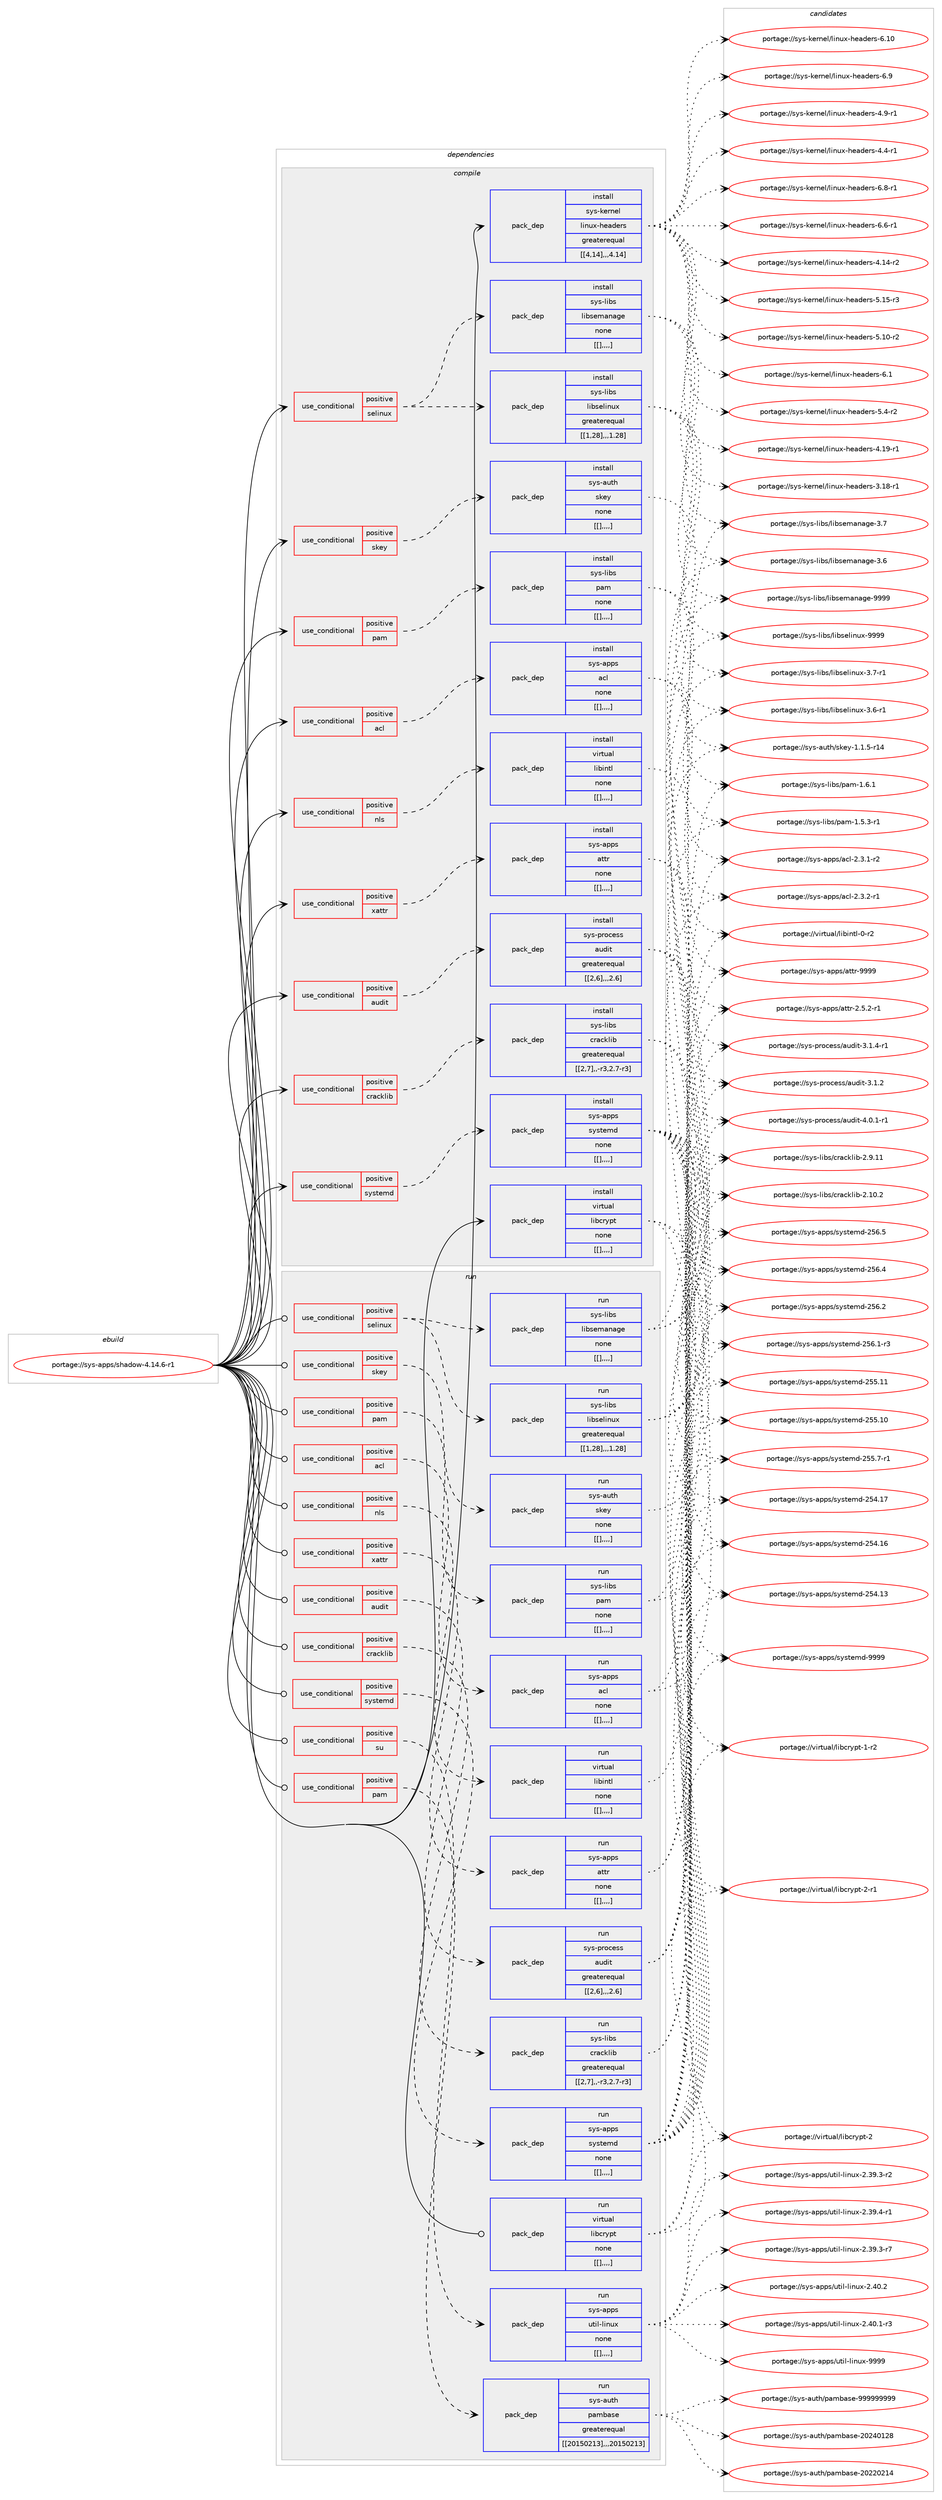digraph prolog {

# *************
# Graph options
# *************

newrank=true;
concentrate=true;
compound=true;
graph [rankdir=LR,fontname=Helvetica,fontsize=10,ranksep=1.5];#, ranksep=2.5, nodesep=0.2];
edge  [arrowhead=vee];
node  [fontname=Helvetica,fontsize=10];

# **********
# The ebuild
# **********

subgraph cluster_leftcol {
color=gray;
label=<<i>ebuild</i>>;
id [label="portage://sys-apps/shadow-4.14.6-r1", color=red, width=4, href="../sys-apps/shadow-4.14.6-r1.svg"];
}

# ****************
# The dependencies
# ****************

subgraph cluster_midcol {
color=gray;
label=<<i>dependencies</i>>;
subgraph cluster_compile {
fillcolor="#eeeeee";
style=filled;
label=<<i>compile</i>>;
subgraph cond115951 {
dependency439392 [label=<<TABLE BORDER="0" CELLBORDER="1" CELLSPACING="0" CELLPADDING="4"><TR><TD ROWSPAN="3" CELLPADDING="10">use_conditional</TD></TR><TR><TD>positive</TD></TR><TR><TD>acl</TD></TR></TABLE>>, shape=none, color=red];
subgraph pack320383 {
dependency439393 [label=<<TABLE BORDER="0" CELLBORDER="1" CELLSPACING="0" CELLPADDING="4" WIDTH="220"><TR><TD ROWSPAN="6" CELLPADDING="30">pack_dep</TD></TR><TR><TD WIDTH="110">install</TD></TR><TR><TD>sys-apps</TD></TR><TR><TD>acl</TD></TR><TR><TD>none</TD></TR><TR><TD>[[],,,,]</TD></TR></TABLE>>, shape=none, color=blue];
}
dependency439392:e -> dependency439393:w [weight=20,style="dashed",arrowhead="vee"];
}
id:e -> dependency439392:w [weight=20,style="solid",arrowhead="vee"];
subgraph cond115952 {
dependency439394 [label=<<TABLE BORDER="0" CELLBORDER="1" CELLSPACING="0" CELLPADDING="4"><TR><TD ROWSPAN="3" CELLPADDING="10">use_conditional</TD></TR><TR><TD>positive</TD></TR><TR><TD>audit</TD></TR></TABLE>>, shape=none, color=red];
subgraph pack320384 {
dependency439395 [label=<<TABLE BORDER="0" CELLBORDER="1" CELLSPACING="0" CELLPADDING="4" WIDTH="220"><TR><TD ROWSPAN="6" CELLPADDING="30">pack_dep</TD></TR><TR><TD WIDTH="110">install</TD></TR><TR><TD>sys-process</TD></TR><TR><TD>audit</TD></TR><TR><TD>greaterequal</TD></TR><TR><TD>[[2,6],,,2.6]</TD></TR></TABLE>>, shape=none, color=blue];
}
dependency439394:e -> dependency439395:w [weight=20,style="dashed",arrowhead="vee"];
}
id:e -> dependency439394:w [weight=20,style="solid",arrowhead="vee"];
subgraph cond115953 {
dependency439396 [label=<<TABLE BORDER="0" CELLBORDER="1" CELLSPACING="0" CELLPADDING="4"><TR><TD ROWSPAN="3" CELLPADDING="10">use_conditional</TD></TR><TR><TD>positive</TD></TR><TR><TD>cracklib</TD></TR></TABLE>>, shape=none, color=red];
subgraph pack320385 {
dependency439397 [label=<<TABLE BORDER="0" CELLBORDER="1" CELLSPACING="0" CELLPADDING="4" WIDTH="220"><TR><TD ROWSPAN="6" CELLPADDING="30">pack_dep</TD></TR><TR><TD WIDTH="110">install</TD></TR><TR><TD>sys-libs</TD></TR><TR><TD>cracklib</TD></TR><TR><TD>greaterequal</TD></TR><TR><TD>[[2,7],,-r3,2.7-r3]</TD></TR></TABLE>>, shape=none, color=blue];
}
dependency439396:e -> dependency439397:w [weight=20,style="dashed",arrowhead="vee"];
}
id:e -> dependency439396:w [weight=20,style="solid",arrowhead="vee"];
subgraph cond115954 {
dependency439398 [label=<<TABLE BORDER="0" CELLBORDER="1" CELLSPACING="0" CELLPADDING="4"><TR><TD ROWSPAN="3" CELLPADDING="10">use_conditional</TD></TR><TR><TD>positive</TD></TR><TR><TD>nls</TD></TR></TABLE>>, shape=none, color=red];
subgraph pack320386 {
dependency439399 [label=<<TABLE BORDER="0" CELLBORDER="1" CELLSPACING="0" CELLPADDING="4" WIDTH="220"><TR><TD ROWSPAN="6" CELLPADDING="30">pack_dep</TD></TR><TR><TD WIDTH="110">install</TD></TR><TR><TD>virtual</TD></TR><TR><TD>libintl</TD></TR><TR><TD>none</TD></TR><TR><TD>[[],,,,]</TD></TR></TABLE>>, shape=none, color=blue];
}
dependency439398:e -> dependency439399:w [weight=20,style="dashed",arrowhead="vee"];
}
id:e -> dependency439398:w [weight=20,style="solid",arrowhead="vee"];
subgraph cond115955 {
dependency439400 [label=<<TABLE BORDER="0" CELLBORDER="1" CELLSPACING="0" CELLPADDING="4"><TR><TD ROWSPAN="3" CELLPADDING="10">use_conditional</TD></TR><TR><TD>positive</TD></TR><TR><TD>pam</TD></TR></TABLE>>, shape=none, color=red];
subgraph pack320387 {
dependency439401 [label=<<TABLE BORDER="0" CELLBORDER="1" CELLSPACING="0" CELLPADDING="4" WIDTH="220"><TR><TD ROWSPAN="6" CELLPADDING="30">pack_dep</TD></TR><TR><TD WIDTH="110">install</TD></TR><TR><TD>sys-libs</TD></TR><TR><TD>pam</TD></TR><TR><TD>none</TD></TR><TR><TD>[[],,,,]</TD></TR></TABLE>>, shape=none, color=blue];
}
dependency439400:e -> dependency439401:w [weight=20,style="dashed",arrowhead="vee"];
}
id:e -> dependency439400:w [weight=20,style="solid",arrowhead="vee"];
subgraph cond115956 {
dependency439402 [label=<<TABLE BORDER="0" CELLBORDER="1" CELLSPACING="0" CELLPADDING="4"><TR><TD ROWSPAN="3" CELLPADDING="10">use_conditional</TD></TR><TR><TD>positive</TD></TR><TR><TD>selinux</TD></TR></TABLE>>, shape=none, color=red];
subgraph pack320388 {
dependency439403 [label=<<TABLE BORDER="0" CELLBORDER="1" CELLSPACING="0" CELLPADDING="4" WIDTH="220"><TR><TD ROWSPAN="6" CELLPADDING="30">pack_dep</TD></TR><TR><TD WIDTH="110">install</TD></TR><TR><TD>sys-libs</TD></TR><TR><TD>libselinux</TD></TR><TR><TD>greaterequal</TD></TR><TR><TD>[[1,28],,,1.28]</TD></TR></TABLE>>, shape=none, color=blue];
}
dependency439402:e -> dependency439403:w [weight=20,style="dashed",arrowhead="vee"];
subgraph pack320389 {
dependency439404 [label=<<TABLE BORDER="0" CELLBORDER="1" CELLSPACING="0" CELLPADDING="4" WIDTH="220"><TR><TD ROWSPAN="6" CELLPADDING="30">pack_dep</TD></TR><TR><TD WIDTH="110">install</TD></TR><TR><TD>sys-libs</TD></TR><TR><TD>libsemanage</TD></TR><TR><TD>none</TD></TR><TR><TD>[[],,,,]</TD></TR></TABLE>>, shape=none, color=blue];
}
dependency439402:e -> dependency439404:w [weight=20,style="dashed",arrowhead="vee"];
}
id:e -> dependency439402:w [weight=20,style="solid",arrowhead="vee"];
subgraph cond115957 {
dependency439405 [label=<<TABLE BORDER="0" CELLBORDER="1" CELLSPACING="0" CELLPADDING="4"><TR><TD ROWSPAN="3" CELLPADDING="10">use_conditional</TD></TR><TR><TD>positive</TD></TR><TR><TD>skey</TD></TR></TABLE>>, shape=none, color=red];
subgraph pack320390 {
dependency439406 [label=<<TABLE BORDER="0" CELLBORDER="1" CELLSPACING="0" CELLPADDING="4" WIDTH="220"><TR><TD ROWSPAN="6" CELLPADDING="30">pack_dep</TD></TR><TR><TD WIDTH="110">install</TD></TR><TR><TD>sys-auth</TD></TR><TR><TD>skey</TD></TR><TR><TD>none</TD></TR><TR><TD>[[],,,,]</TD></TR></TABLE>>, shape=none, color=blue];
}
dependency439405:e -> dependency439406:w [weight=20,style="dashed",arrowhead="vee"];
}
id:e -> dependency439405:w [weight=20,style="solid",arrowhead="vee"];
subgraph cond115958 {
dependency439407 [label=<<TABLE BORDER="0" CELLBORDER="1" CELLSPACING="0" CELLPADDING="4"><TR><TD ROWSPAN="3" CELLPADDING="10">use_conditional</TD></TR><TR><TD>positive</TD></TR><TR><TD>systemd</TD></TR></TABLE>>, shape=none, color=red];
subgraph pack320391 {
dependency439408 [label=<<TABLE BORDER="0" CELLBORDER="1" CELLSPACING="0" CELLPADDING="4" WIDTH="220"><TR><TD ROWSPAN="6" CELLPADDING="30">pack_dep</TD></TR><TR><TD WIDTH="110">install</TD></TR><TR><TD>sys-apps</TD></TR><TR><TD>systemd</TD></TR><TR><TD>none</TD></TR><TR><TD>[[],,,,]</TD></TR></TABLE>>, shape=none, color=blue];
}
dependency439407:e -> dependency439408:w [weight=20,style="dashed",arrowhead="vee"];
}
id:e -> dependency439407:w [weight=20,style="solid",arrowhead="vee"];
subgraph cond115959 {
dependency439409 [label=<<TABLE BORDER="0" CELLBORDER="1" CELLSPACING="0" CELLPADDING="4"><TR><TD ROWSPAN="3" CELLPADDING="10">use_conditional</TD></TR><TR><TD>positive</TD></TR><TR><TD>xattr</TD></TR></TABLE>>, shape=none, color=red];
subgraph pack320392 {
dependency439410 [label=<<TABLE BORDER="0" CELLBORDER="1" CELLSPACING="0" CELLPADDING="4" WIDTH="220"><TR><TD ROWSPAN="6" CELLPADDING="30">pack_dep</TD></TR><TR><TD WIDTH="110">install</TD></TR><TR><TD>sys-apps</TD></TR><TR><TD>attr</TD></TR><TR><TD>none</TD></TR><TR><TD>[[],,,,]</TD></TR></TABLE>>, shape=none, color=blue];
}
dependency439409:e -> dependency439410:w [weight=20,style="dashed",arrowhead="vee"];
}
id:e -> dependency439409:w [weight=20,style="solid",arrowhead="vee"];
subgraph pack320393 {
dependency439411 [label=<<TABLE BORDER="0" CELLBORDER="1" CELLSPACING="0" CELLPADDING="4" WIDTH="220"><TR><TD ROWSPAN="6" CELLPADDING="30">pack_dep</TD></TR><TR><TD WIDTH="110">install</TD></TR><TR><TD>sys-kernel</TD></TR><TR><TD>linux-headers</TD></TR><TR><TD>greaterequal</TD></TR><TR><TD>[[4,14],,,4.14]</TD></TR></TABLE>>, shape=none, color=blue];
}
id:e -> dependency439411:w [weight=20,style="solid",arrowhead="vee"];
subgraph pack320394 {
dependency439412 [label=<<TABLE BORDER="0" CELLBORDER="1" CELLSPACING="0" CELLPADDING="4" WIDTH="220"><TR><TD ROWSPAN="6" CELLPADDING="30">pack_dep</TD></TR><TR><TD WIDTH="110">install</TD></TR><TR><TD>virtual</TD></TR><TR><TD>libcrypt</TD></TR><TR><TD>none</TD></TR><TR><TD>[[],,,,]</TD></TR></TABLE>>, shape=none, color=blue];
}
id:e -> dependency439412:w [weight=20,style="solid",arrowhead="vee"];
}
subgraph cluster_compileandrun {
fillcolor="#eeeeee";
style=filled;
label=<<i>compile and run</i>>;
}
subgraph cluster_run {
fillcolor="#eeeeee";
style=filled;
label=<<i>run</i>>;
subgraph cond115960 {
dependency439413 [label=<<TABLE BORDER="0" CELLBORDER="1" CELLSPACING="0" CELLPADDING="4"><TR><TD ROWSPAN="3" CELLPADDING="10">use_conditional</TD></TR><TR><TD>positive</TD></TR><TR><TD>acl</TD></TR></TABLE>>, shape=none, color=red];
subgraph pack320395 {
dependency439414 [label=<<TABLE BORDER="0" CELLBORDER="1" CELLSPACING="0" CELLPADDING="4" WIDTH="220"><TR><TD ROWSPAN="6" CELLPADDING="30">pack_dep</TD></TR><TR><TD WIDTH="110">run</TD></TR><TR><TD>sys-apps</TD></TR><TR><TD>acl</TD></TR><TR><TD>none</TD></TR><TR><TD>[[],,,,]</TD></TR></TABLE>>, shape=none, color=blue];
}
dependency439413:e -> dependency439414:w [weight=20,style="dashed",arrowhead="vee"];
}
id:e -> dependency439413:w [weight=20,style="solid",arrowhead="odot"];
subgraph cond115961 {
dependency439415 [label=<<TABLE BORDER="0" CELLBORDER="1" CELLSPACING="0" CELLPADDING="4"><TR><TD ROWSPAN="3" CELLPADDING="10">use_conditional</TD></TR><TR><TD>positive</TD></TR><TR><TD>audit</TD></TR></TABLE>>, shape=none, color=red];
subgraph pack320396 {
dependency439416 [label=<<TABLE BORDER="0" CELLBORDER="1" CELLSPACING="0" CELLPADDING="4" WIDTH="220"><TR><TD ROWSPAN="6" CELLPADDING="30">pack_dep</TD></TR><TR><TD WIDTH="110">run</TD></TR><TR><TD>sys-process</TD></TR><TR><TD>audit</TD></TR><TR><TD>greaterequal</TD></TR><TR><TD>[[2,6],,,2.6]</TD></TR></TABLE>>, shape=none, color=blue];
}
dependency439415:e -> dependency439416:w [weight=20,style="dashed",arrowhead="vee"];
}
id:e -> dependency439415:w [weight=20,style="solid",arrowhead="odot"];
subgraph cond115962 {
dependency439417 [label=<<TABLE BORDER="0" CELLBORDER="1" CELLSPACING="0" CELLPADDING="4"><TR><TD ROWSPAN="3" CELLPADDING="10">use_conditional</TD></TR><TR><TD>positive</TD></TR><TR><TD>cracklib</TD></TR></TABLE>>, shape=none, color=red];
subgraph pack320397 {
dependency439418 [label=<<TABLE BORDER="0" CELLBORDER="1" CELLSPACING="0" CELLPADDING="4" WIDTH="220"><TR><TD ROWSPAN="6" CELLPADDING="30">pack_dep</TD></TR><TR><TD WIDTH="110">run</TD></TR><TR><TD>sys-libs</TD></TR><TR><TD>cracklib</TD></TR><TR><TD>greaterequal</TD></TR><TR><TD>[[2,7],,-r3,2.7-r3]</TD></TR></TABLE>>, shape=none, color=blue];
}
dependency439417:e -> dependency439418:w [weight=20,style="dashed",arrowhead="vee"];
}
id:e -> dependency439417:w [weight=20,style="solid",arrowhead="odot"];
subgraph cond115963 {
dependency439419 [label=<<TABLE BORDER="0" CELLBORDER="1" CELLSPACING="0" CELLPADDING="4"><TR><TD ROWSPAN="3" CELLPADDING="10">use_conditional</TD></TR><TR><TD>positive</TD></TR><TR><TD>nls</TD></TR></TABLE>>, shape=none, color=red];
subgraph pack320398 {
dependency439420 [label=<<TABLE BORDER="0" CELLBORDER="1" CELLSPACING="0" CELLPADDING="4" WIDTH="220"><TR><TD ROWSPAN="6" CELLPADDING="30">pack_dep</TD></TR><TR><TD WIDTH="110">run</TD></TR><TR><TD>virtual</TD></TR><TR><TD>libintl</TD></TR><TR><TD>none</TD></TR><TR><TD>[[],,,,]</TD></TR></TABLE>>, shape=none, color=blue];
}
dependency439419:e -> dependency439420:w [weight=20,style="dashed",arrowhead="vee"];
}
id:e -> dependency439419:w [weight=20,style="solid",arrowhead="odot"];
subgraph cond115964 {
dependency439421 [label=<<TABLE BORDER="0" CELLBORDER="1" CELLSPACING="0" CELLPADDING="4"><TR><TD ROWSPAN="3" CELLPADDING="10">use_conditional</TD></TR><TR><TD>positive</TD></TR><TR><TD>pam</TD></TR></TABLE>>, shape=none, color=red];
subgraph pack320399 {
dependency439422 [label=<<TABLE BORDER="0" CELLBORDER="1" CELLSPACING="0" CELLPADDING="4" WIDTH="220"><TR><TD ROWSPAN="6" CELLPADDING="30">pack_dep</TD></TR><TR><TD WIDTH="110">run</TD></TR><TR><TD>sys-auth</TD></TR><TR><TD>pambase</TD></TR><TR><TD>greaterequal</TD></TR><TR><TD>[[20150213],,,20150213]</TD></TR></TABLE>>, shape=none, color=blue];
}
dependency439421:e -> dependency439422:w [weight=20,style="dashed",arrowhead="vee"];
}
id:e -> dependency439421:w [weight=20,style="solid",arrowhead="odot"];
subgraph cond115965 {
dependency439423 [label=<<TABLE BORDER="0" CELLBORDER="1" CELLSPACING="0" CELLPADDING="4"><TR><TD ROWSPAN="3" CELLPADDING="10">use_conditional</TD></TR><TR><TD>positive</TD></TR><TR><TD>pam</TD></TR></TABLE>>, shape=none, color=red];
subgraph pack320400 {
dependency439424 [label=<<TABLE BORDER="0" CELLBORDER="1" CELLSPACING="0" CELLPADDING="4" WIDTH="220"><TR><TD ROWSPAN="6" CELLPADDING="30">pack_dep</TD></TR><TR><TD WIDTH="110">run</TD></TR><TR><TD>sys-libs</TD></TR><TR><TD>pam</TD></TR><TR><TD>none</TD></TR><TR><TD>[[],,,,]</TD></TR></TABLE>>, shape=none, color=blue];
}
dependency439423:e -> dependency439424:w [weight=20,style="dashed",arrowhead="vee"];
}
id:e -> dependency439423:w [weight=20,style="solid",arrowhead="odot"];
subgraph cond115966 {
dependency439425 [label=<<TABLE BORDER="0" CELLBORDER="1" CELLSPACING="0" CELLPADDING="4"><TR><TD ROWSPAN="3" CELLPADDING="10">use_conditional</TD></TR><TR><TD>positive</TD></TR><TR><TD>selinux</TD></TR></TABLE>>, shape=none, color=red];
subgraph pack320401 {
dependency439426 [label=<<TABLE BORDER="0" CELLBORDER="1" CELLSPACING="0" CELLPADDING="4" WIDTH="220"><TR><TD ROWSPAN="6" CELLPADDING="30">pack_dep</TD></TR><TR><TD WIDTH="110">run</TD></TR><TR><TD>sys-libs</TD></TR><TR><TD>libselinux</TD></TR><TR><TD>greaterequal</TD></TR><TR><TD>[[1,28],,,1.28]</TD></TR></TABLE>>, shape=none, color=blue];
}
dependency439425:e -> dependency439426:w [weight=20,style="dashed",arrowhead="vee"];
subgraph pack320402 {
dependency439427 [label=<<TABLE BORDER="0" CELLBORDER="1" CELLSPACING="0" CELLPADDING="4" WIDTH="220"><TR><TD ROWSPAN="6" CELLPADDING="30">pack_dep</TD></TR><TR><TD WIDTH="110">run</TD></TR><TR><TD>sys-libs</TD></TR><TR><TD>libsemanage</TD></TR><TR><TD>none</TD></TR><TR><TD>[[],,,,]</TD></TR></TABLE>>, shape=none, color=blue];
}
dependency439425:e -> dependency439427:w [weight=20,style="dashed",arrowhead="vee"];
}
id:e -> dependency439425:w [weight=20,style="solid",arrowhead="odot"];
subgraph cond115967 {
dependency439428 [label=<<TABLE BORDER="0" CELLBORDER="1" CELLSPACING="0" CELLPADDING="4"><TR><TD ROWSPAN="3" CELLPADDING="10">use_conditional</TD></TR><TR><TD>positive</TD></TR><TR><TD>skey</TD></TR></TABLE>>, shape=none, color=red];
subgraph pack320403 {
dependency439429 [label=<<TABLE BORDER="0" CELLBORDER="1" CELLSPACING="0" CELLPADDING="4" WIDTH="220"><TR><TD ROWSPAN="6" CELLPADDING="30">pack_dep</TD></TR><TR><TD WIDTH="110">run</TD></TR><TR><TD>sys-auth</TD></TR><TR><TD>skey</TD></TR><TR><TD>none</TD></TR><TR><TD>[[],,,,]</TD></TR></TABLE>>, shape=none, color=blue];
}
dependency439428:e -> dependency439429:w [weight=20,style="dashed",arrowhead="vee"];
}
id:e -> dependency439428:w [weight=20,style="solid",arrowhead="odot"];
subgraph cond115968 {
dependency439430 [label=<<TABLE BORDER="0" CELLBORDER="1" CELLSPACING="0" CELLPADDING="4"><TR><TD ROWSPAN="3" CELLPADDING="10">use_conditional</TD></TR><TR><TD>positive</TD></TR><TR><TD>su</TD></TR></TABLE>>, shape=none, color=red];
subgraph pack320404 {
dependency439431 [label=<<TABLE BORDER="0" CELLBORDER="1" CELLSPACING="0" CELLPADDING="4" WIDTH="220"><TR><TD ROWSPAN="6" CELLPADDING="30">pack_dep</TD></TR><TR><TD WIDTH="110">run</TD></TR><TR><TD>sys-apps</TD></TR><TR><TD>util-linux</TD></TR><TR><TD>none</TD></TR><TR><TD>[[],,,,]</TD></TR></TABLE>>, shape=none, color=blue];
}
dependency439430:e -> dependency439431:w [weight=20,style="dashed",arrowhead="vee"];
}
id:e -> dependency439430:w [weight=20,style="solid",arrowhead="odot"];
subgraph cond115969 {
dependency439432 [label=<<TABLE BORDER="0" CELLBORDER="1" CELLSPACING="0" CELLPADDING="4"><TR><TD ROWSPAN="3" CELLPADDING="10">use_conditional</TD></TR><TR><TD>positive</TD></TR><TR><TD>systemd</TD></TR></TABLE>>, shape=none, color=red];
subgraph pack320405 {
dependency439433 [label=<<TABLE BORDER="0" CELLBORDER="1" CELLSPACING="0" CELLPADDING="4" WIDTH="220"><TR><TD ROWSPAN="6" CELLPADDING="30">pack_dep</TD></TR><TR><TD WIDTH="110">run</TD></TR><TR><TD>sys-apps</TD></TR><TR><TD>systemd</TD></TR><TR><TD>none</TD></TR><TR><TD>[[],,,,]</TD></TR></TABLE>>, shape=none, color=blue];
}
dependency439432:e -> dependency439433:w [weight=20,style="dashed",arrowhead="vee"];
}
id:e -> dependency439432:w [weight=20,style="solid",arrowhead="odot"];
subgraph cond115970 {
dependency439434 [label=<<TABLE BORDER="0" CELLBORDER="1" CELLSPACING="0" CELLPADDING="4"><TR><TD ROWSPAN="3" CELLPADDING="10">use_conditional</TD></TR><TR><TD>positive</TD></TR><TR><TD>xattr</TD></TR></TABLE>>, shape=none, color=red];
subgraph pack320406 {
dependency439435 [label=<<TABLE BORDER="0" CELLBORDER="1" CELLSPACING="0" CELLPADDING="4" WIDTH="220"><TR><TD ROWSPAN="6" CELLPADDING="30">pack_dep</TD></TR><TR><TD WIDTH="110">run</TD></TR><TR><TD>sys-apps</TD></TR><TR><TD>attr</TD></TR><TR><TD>none</TD></TR><TR><TD>[[],,,,]</TD></TR></TABLE>>, shape=none, color=blue];
}
dependency439434:e -> dependency439435:w [weight=20,style="dashed",arrowhead="vee"];
}
id:e -> dependency439434:w [weight=20,style="solid",arrowhead="odot"];
subgraph pack320407 {
dependency439436 [label=<<TABLE BORDER="0" CELLBORDER="1" CELLSPACING="0" CELLPADDING="4" WIDTH="220"><TR><TD ROWSPAN="6" CELLPADDING="30">pack_dep</TD></TR><TR><TD WIDTH="110">run</TD></TR><TR><TD>virtual</TD></TR><TR><TD>libcrypt</TD></TR><TR><TD>none</TD></TR><TR><TD>[[],,,,]</TD></TR></TABLE>>, shape=none, color=blue];
}
id:e -> dependency439436:w [weight=20,style="solid",arrowhead="odot"];
}
}

# **************
# The candidates
# **************

subgraph cluster_choices {
rank=same;
color=gray;
label=<<i>candidates</i>>;

subgraph choice320383 {
color=black;
nodesep=1;
choice11512111545971121121154797991084550465146504511449 [label="portage://sys-apps/acl-2.3.2-r1", color=red, width=4,href="../sys-apps/acl-2.3.2-r1.svg"];
choice11512111545971121121154797991084550465146494511450 [label="portage://sys-apps/acl-2.3.1-r2", color=red, width=4,href="../sys-apps/acl-2.3.1-r2.svg"];
dependency439393:e -> choice11512111545971121121154797991084550465146504511449:w [style=dotted,weight="100"];
dependency439393:e -> choice11512111545971121121154797991084550465146494511450:w [style=dotted,weight="100"];
}
subgraph choice320384 {
color=black;
nodesep=1;
choice115121115451121141119910111511547971171001051164552464846494511449 [label="portage://sys-process/audit-4.0.1-r1", color=red, width=4,href="../sys-process/audit-4.0.1-r1.svg"];
choice115121115451121141119910111511547971171001051164551464946524511449 [label="portage://sys-process/audit-3.1.4-r1", color=red, width=4,href="../sys-process/audit-3.1.4-r1.svg"];
choice11512111545112114111991011151154797117100105116455146494650 [label="portage://sys-process/audit-3.1.2", color=red, width=4,href="../sys-process/audit-3.1.2.svg"];
dependency439395:e -> choice115121115451121141119910111511547971171001051164552464846494511449:w [style=dotted,weight="100"];
dependency439395:e -> choice115121115451121141119910111511547971171001051164551464946524511449:w [style=dotted,weight="100"];
dependency439395:e -> choice11512111545112114111991011151154797117100105116455146494650:w [style=dotted,weight="100"];
}
subgraph choice320385 {
color=black;
nodesep=1;
choice1151211154510810598115479911497991071081059845504649484650 [label="portage://sys-libs/cracklib-2.10.2", color=red, width=4,href="../sys-libs/cracklib-2.10.2.svg"];
choice1151211154510810598115479911497991071081059845504657464949 [label="portage://sys-libs/cracklib-2.9.11", color=red, width=4,href="../sys-libs/cracklib-2.9.11.svg"];
dependency439397:e -> choice1151211154510810598115479911497991071081059845504649484650:w [style=dotted,weight="100"];
dependency439397:e -> choice1151211154510810598115479911497991071081059845504657464949:w [style=dotted,weight="100"];
}
subgraph choice320386 {
color=black;
nodesep=1;
choice11810511411611797108471081059810511011610845484511450 [label="portage://virtual/libintl-0-r2", color=red, width=4,href="../virtual/libintl-0-r2.svg"];
dependency439399:e -> choice11810511411611797108471081059810511011610845484511450:w [style=dotted,weight="100"];
}
subgraph choice320387 {
color=black;
nodesep=1;
choice11512111545108105981154711297109454946544649 [label="portage://sys-libs/pam-1.6.1", color=red, width=4,href="../sys-libs/pam-1.6.1.svg"];
choice115121115451081059811547112971094549465346514511449 [label="portage://sys-libs/pam-1.5.3-r1", color=red, width=4,href="../sys-libs/pam-1.5.3-r1.svg"];
dependency439401:e -> choice11512111545108105981154711297109454946544649:w [style=dotted,weight="100"];
dependency439401:e -> choice115121115451081059811547112971094549465346514511449:w [style=dotted,weight="100"];
}
subgraph choice320388 {
color=black;
nodesep=1;
choice115121115451081059811547108105981151011081051101171204557575757 [label="portage://sys-libs/libselinux-9999", color=red, width=4,href="../sys-libs/libselinux-9999.svg"];
choice11512111545108105981154710810598115101108105110117120455146554511449 [label="portage://sys-libs/libselinux-3.7-r1", color=red, width=4,href="../sys-libs/libselinux-3.7-r1.svg"];
choice11512111545108105981154710810598115101108105110117120455146544511449 [label="portage://sys-libs/libselinux-3.6-r1", color=red, width=4,href="../sys-libs/libselinux-3.6-r1.svg"];
dependency439403:e -> choice115121115451081059811547108105981151011081051101171204557575757:w [style=dotted,weight="100"];
dependency439403:e -> choice11512111545108105981154710810598115101108105110117120455146554511449:w [style=dotted,weight="100"];
dependency439403:e -> choice11512111545108105981154710810598115101108105110117120455146544511449:w [style=dotted,weight="100"];
}
subgraph choice320389 {
color=black;
nodesep=1;
choice1151211154510810598115471081059811510110997110971031014557575757 [label="portage://sys-libs/libsemanage-9999", color=red, width=4,href="../sys-libs/libsemanage-9999.svg"];
choice11512111545108105981154710810598115101109971109710310145514655 [label="portage://sys-libs/libsemanage-3.7", color=red, width=4,href="../sys-libs/libsemanage-3.7.svg"];
choice11512111545108105981154710810598115101109971109710310145514654 [label="portage://sys-libs/libsemanage-3.6", color=red, width=4,href="../sys-libs/libsemanage-3.6.svg"];
dependency439404:e -> choice1151211154510810598115471081059811510110997110971031014557575757:w [style=dotted,weight="100"];
dependency439404:e -> choice11512111545108105981154710810598115101109971109710310145514655:w [style=dotted,weight="100"];
dependency439404:e -> choice11512111545108105981154710810598115101109971109710310145514654:w [style=dotted,weight="100"];
}
subgraph choice320390 {
color=black;
nodesep=1;
choice115121115459711711610447115107101121454946494653451144952 [label="portage://sys-auth/skey-1.1.5-r14", color=red, width=4,href="../sys-auth/skey-1.1.5-r14.svg"];
dependency439406:e -> choice115121115459711711610447115107101121454946494653451144952:w [style=dotted,weight="100"];
}
subgraph choice320391 {
color=black;
nodesep=1;
choice1151211154597112112115471151211151161011091004557575757 [label="portage://sys-apps/systemd-9999", color=red, width=4,href="../sys-apps/systemd-9999.svg"];
choice115121115459711211211547115121115116101109100455053544653 [label="portage://sys-apps/systemd-256.5", color=red, width=4,href="../sys-apps/systemd-256.5.svg"];
choice115121115459711211211547115121115116101109100455053544652 [label="portage://sys-apps/systemd-256.4", color=red, width=4,href="../sys-apps/systemd-256.4.svg"];
choice115121115459711211211547115121115116101109100455053544650 [label="portage://sys-apps/systemd-256.2", color=red, width=4,href="../sys-apps/systemd-256.2.svg"];
choice1151211154597112112115471151211151161011091004550535446494511451 [label="portage://sys-apps/systemd-256.1-r3", color=red, width=4,href="../sys-apps/systemd-256.1-r3.svg"];
choice11512111545971121121154711512111511610110910045505353464949 [label="portage://sys-apps/systemd-255.11", color=red, width=4,href="../sys-apps/systemd-255.11.svg"];
choice11512111545971121121154711512111511610110910045505353464948 [label="portage://sys-apps/systemd-255.10", color=red, width=4,href="../sys-apps/systemd-255.10.svg"];
choice1151211154597112112115471151211151161011091004550535346554511449 [label="portage://sys-apps/systemd-255.7-r1", color=red, width=4,href="../sys-apps/systemd-255.7-r1.svg"];
choice11512111545971121121154711512111511610110910045505352464955 [label="portage://sys-apps/systemd-254.17", color=red, width=4,href="../sys-apps/systemd-254.17.svg"];
choice11512111545971121121154711512111511610110910045505352464954 [label="portage://sys-apps/systemd-254.16", color=red, width=4,href="../sys-apps/systemd-254.16.svg"];
choice11512111545971121121154711512111511610110910045505352464951 [label="portage://sys-apps/systemd-254.13", color=red, width=4,href="../sys-apps/systemd-254.13.svg"];
dependency439408:e -> choice1151211154597112112115471151211151161011091004557575757:w [style=dotted,weight="100"];
dependency439408:e -> choice115121115459711211211547115121115116101109100455053544653:w [style=dotted,weight="100"];
dependency439408:e -> choice115121115459711211211547115121115116101109100455053544652:w [style=dotted,weight="100"];
dependency439408:e -> choice115121115459711211211547115121115116101109100455053544650:w [style=dotted,weight="100"];
dependency439408:e -> choice1151211154597112112115471151211151161011091004550535446494511451:w [style=dotted,weight="100"];
dependency439408:e -> choice11512111545971121121154711512111511610110910045505353464949:w [style=dotted,weight="100"];
dependency439408:e -> choice11512111545971121121154711512111511610110910045505353464948:w [style=dotted,weight="100"];
dependency439408:e -> choice1151211154597112112115471151211151161011091004550535346554511449:w [style=dotted,weight="100"];
dependency439408:e -> choice11512111545971121121154711512111511610110910045505352464955:w [style=dotted,weight="100"];
dependency439408:e -> choice11512111545971121121154711512111511610110910045505352464954:w [style=dotted,weight="100"];
dependency439408:e -> choice11512111545971121121154711512111511610110910045505352464951:w [style=dotted,weight="100"];
}
subgraph choice320392 {
color=black;
nodesep=1;
choice115121115459711211211547971161161144557575757 [label="portage://sys-apps/attr-9999", color=red, width=4,href="../sys-apps/attr-9999.svg"];
choice115121115459711211211547971161161144550465346504511449 [label="portage://sys-apps/attr-2.5.2-r1", color=red, width=4,href="../sys-apps/attr-2.5.2-r1.svg"];
dependency439410:e -> choice115121115459711211211547971161161144557575757:w [style=dotted,weight="100"];
dependency439410:e -> choice115121115459711211211547971161161144550465346504511449:w [style=dotted,weight="100"];
}
subgraph choice320393 {
color=black;
nodesep=1;
choice115121115451071011141101011084710810511011712045104101971001011141154554464948 [label="portage://sys-kernel/linux-headers-6.10", color=red, width=4,href="../sys-kernel/linux-headers-6.10.svg"];
choice1151211154510710111411010110847108105110117120451041019710010111411545544657 [label="portage://sys-kernel/linux-headers-6.9", color=red, width=4,href="../sys-kernel/linux-headers-6.9.svg"];
choice11512111545107101114110101108471081051101171204510410197100101114115455446564511449 [label="portage://sys-kernel/linux-headers-6.8-r1", color=red, width=4,href="../sys-kernel/linux-headers-6.8-r1.svg"];
choice11512111545107101114110101108471081051101171204510410197100101114115455446544511449 [label="portage://sys-kernel/linux-headers-6.6-r1", color=red, width=4,href="../sys-kernel/linux-headers-6.6-r1.svg"];
choice1151211154510710111411010110847108105110117120451041019710010111411545544649 [label="portage://sys-kernel/linux-headers-6.1", color=red, width=4,href="../sys-kernel/linux-headers-6.1.svg"];
choice1151211154510710111411010110847108105110117120451041019710010111411545534649534511451 [label="portage://sys-kernel/linux-headers-5.15-r3", color=red, width=4,href="../sys-kernel/linux-headers-5.15-r3.svg"];
choice1151211154510710111411010110847108105110117120451041019710010111411545534649484511450 [label="portage://sys-kernel/linux-headers-5.10-r2", color=red, width=4,href="../sys-kernel/linux-headers-5.10-r2.svg"];
choice11512111545107101114110101108471081051101171204510410197100101114115455346524511450 [label="portage://sys-kernel/linux-headers-5.4-r2", color=red, width=4,href="../sys-kernel/linux-headers-5.4-r2.svg"];
choice1151211154510710111411010110847108105110117120451041019710010111411545524649574511449 [label="portage://sys-kernel/linux-headers-4.19-r1", color=red, width=4,href="../sys-kernel/linux-headers-4.19-r1.svg"];
choice1151211154510710111411010110847108105110117120451041019710010111411545524649524511450 [label="portage://sys-kernel/linux-headers-4.14-r2", color=red, width=4,href="../sys-kernel/linux-headers-4.14-r2.svg"];
choice11512111545107101114110101108471081051101171204510410197100101114115455246574511449 [label="portage://sys-kernel/linux-headers-4.9-r1", color=red, width=4,href="../sys-kernel/linux-headers-4.9-r1.svg"];
choice11512111545107101114110101108471081051101171204510410197100101114115455246524511449 [label="portage://sys-kernel/linux-headers-4.4-r1", color=red, width=4,href="../sys-kernel/linux-headers-4.4-r1.svg"];
choice1151211154510710111411010110847108105110117120451041019710010111411545514649564511449 [label="portage://sys-kernel/linux-headers-3.18-r1", color=red, width=4,href="../sys-kernel/linux-headers-3.18-r1.svg"];
dependency439411:e -> choice115121115451071011141101011084710810511011712045104101971001011141154554464948:w [style=dotted,weight="100"];
dependency439411:e -> choice1151211154510710111411010110847108105110117120451041019710010111411545544657:w [style=dotted,weight="100"];
dependency439411:e -> choice11512111545107101114110101108471081051101171204510410197100101114115455446564511449:w [style=dotted,weight="100"];
dependency439411:e -> choice11512111545107101114110101108471081051101171204510410197100101114115455446544511449:w [style=dotted,weight="100"];
dependency439411:e -> choice1151211154510710111411010110847108105110117120451041019710010111411545544649:w [style=dotted,weight="100"];
dependency439411:e -> choice1151211154510710111411010110847108105110117120451041019710010111411545534649534511451:w [style=dotted,weight="100"];
dependency439411:e -> choice1151211154510710111411010110847108105110117120451041019710010111411545534649484511450:w [style=dotted,weight="100"];
dependency439411:e -> choice11512111545107101114110101108471081051101171204510410197100101114115455346524511450:w [style=dotted,weight="100"];
dependency439411:e -> choice1151211154510710111411010110847108105110117120451041019710010111411545524649574511449:w [style=dotted,weight="100"];
dependency439411:e -> choice1151211154510710111411010110847108105110117120451041019710010111411545524649524511450:w [style=dotted,weight="100"];
dependency439411:e -> choice11512111545107101114110101108471081051101171204510410197100101114115455246574511449:w [style=dotted,weight="100"];
dependency439411:e -> choice11512111545107101114110101108471081051101171204510410197100101114115455246524511449:w [style=dotted,weight="100"];
dependency439411:e -> choice1151211154510710111411010110847108105110117120451041019710010111411545514649564511449:w [style=dotted,weight="100"];
}
subgraph choice320394 {
color=black;
nodesep=1;
choice1181051141161179710847108105989911412111211645504511449 [label="portage://virtual/libcrypt-2-r1", color=red, width=4,href="../virtual/libcrypt-2-r1.svg"];
choice118105114116117971084710810598991141211121164550 [label="portage://virtual/libcrypt-2", color=red, width=4,href="../virtual/libcrypt-2.svg"];
choice1181051141161179710847108105989911412111211645494511450 [label="portage://virtual/libcrypt-1-r2", color=red, width=4,href="../virtual/libcrypt-1-r2.svg"];
dependency439412:e -> choice1181051141161179710847108105989911412111211645504511449:w [style=dotted,weight="100"];
dependency439412:e -> choice118105114116117971084710810598991141211121164550:w [style=dotted,weight="100"];
dependency439412:e -> choice1181051141161179710847108105989911412111211645494511450:w [style=dotted,weight="100"];
}
subgraph choice320395 {
color=black;
nodesep=1;
choice11512111545971121121154797991084550465146504511449 [label="portage://sys-apps/acl-2.3.2-r1", color=red, width=4,href="../sys-apps/acl-2.3.2-r1.svg"];
choice11512111545971121121154797991084550465146494511450 [label="portage://sys-apps/acl-2.3.1-r2", color=red, width=4,href="../sys-apps/acl-2.3.1-r2.svg"];
dependency439414:e -> choice11512111545971121121154797991084550465146504511449:w [style=dotted,weight="100"];
dependency439414:e -> choice11512111545971121121154797991084550465146494511450:w [style=dotted,weight="100"];
}
subgraph choice320396 {
color=black;
nodesep=1;
choice115121115451121141119910111511547971171001051164552464846494511449 [label="portage://sys-process/audit-4.0.1-r1", color=red, width=4,href="../sys-process/audit-4.0.1-r1.svg"];
choice115121115451121141119910111511547971171001051164551464946524511449 [label="portage://sys-process/audit-3.1.4-r1", color=red, width=4,href="../sys-process/audit-3.1.4-r1.svg"];
choice11512111545112114111991011151154797117100105116455146494650 [label="portage://sys-process/audit-3.1.2", color=red, width=4,href="../sys-process/audit-3.1.2.svg"];
dependency439416:e -> choice115121115451121141119910111511547971171001051164552464846494511449:w [style=dotted,weight="100"];
dependency439416:e -> choice115121115451121141119910111511547971171001051164551464946524511449:w [style=dotted,weight="100"];
dependency439416:e -> choice11512111545112114111991011151154797117100105116455146494650:w [style=dotted,weight="100"];
}
subgraph choice320397 {
color=black;
nodesep=1;
choice1151211154510810598115479911497991071081059845504649484650 [label="portage://sys-libs/cracklib-2.10.2", color=red, width=4,href="../sys-libs/cracklib-2.10.2.svg"];
choice1151211154510810598115479911497991071081059845504657464949 [label="portage://sys-libs/cracklib-2.9.11", color=red, width=4,href="../sys-libs/cracklib-2.9.11.svg"];
dependency439418:e -> choice1151211154510810598115479911497991071081059845504649484650:w [style=dotted,weight="100"];
dependency439418:e -> choice1151211154510810598115479911497991071081059845504657464949:w [style=dotted,weight="100"];
}
subgraph choice320398 {
color=black;
nodesep=1;
choice11810511411611797108471081059810511011610845484511450 [label="portage://virtual/libintl-0-r2", color=red, width=4,href="../virtual/libintl-0-r2.svg"];
dependency439420:e -> choice11810511411611797108471081059810511011610845484511450:w [style=dotted,weight="100"];
}
subgraph choice320399 {
color=black;
nodesep=1;
choice11512111545971171161044711297109989711510145575757575757575757 [label="portage://sys-auth/pambase-999999999", color=red, width=4,href="../sys-auth/pambase-999999999.svg"];
choice115121115459711711610447112971099897115101455048505248495056 [label="portage://sys-auth/pambase-20240128", color=red, width=4,href="../sys-auth/pambase-20240128.svg"];
choice115121115459711711610447112971099897115101455048505048504952 [label="portage://sys-auth/pambase-20220214", color=red, width=4,href="../sys-auth/pambase-20220214.svg"];
dependency439422:e -> choice11512111545971171161044711297109989711510145575757575757575757:w [style=dotted,weight="100"];
dependency439422:e -> choice115121115459711711610447112971099897115101455048505248495056:w [style=dotted,weight="100"];
dependency439422:e -> choice115121115459711711610447112971099897115101455048505048504952:w [style=dotted,weight="100"];
}
subgraph choice320400 {
color=black;
nodesep=1;
choice11512111545108105981154711297109454946544649 [label="portage://sys-libs/pam-1.6.1", color=red, width=4,href="../sys-libs/pam-1.6.1.svg"];
choice115121115451081059811547112971094549465346514511449 [label="portage://sys-libs/pam-1.5.3-r1", color=red, width=4,href="../sys-libs/pam-1.5.3-r1.svg"];
dependency439424:e -> choice11512111545108105981154711297109454946544649:w [style=dotted,weight="100"];
dependency439424:e -> choice115121115451081059811547112971094549465346514511449:w [style=dotted,weight="100"];
}
subgraph choice320401 {
color=black;
nodesep=1;
choice115121115451081059811547108105981151011081051101171204557575757 [label="portage://sys-libs/libselinux-9999", color=red, width=4,href="../sys-libs/libselinux-9999.svg"];
choice11512111545108105981154710810598115101108105110117120455146554511449 [label="portage://sys-libs/libselinux-3.7-r1", color=red, width=4,href="../sys-libs/libselinux-3.7-r1.svg"];
choice11512111545108105981154710810598115101108105110117120455146544511449 [label="portage://sys-libs/libselinux-3.6-r1", color=red, width=4,href="../sys-libs/libselinux-3.6-r1.svg"];
dependency439426:e -> choice115121115451081059811547108105981151011081051101171204557575757:w [style=dotted,weight="100"];
dependency439426:e -> choice11512111545108105981154710810598115101108105110117120455146554511449:w [style=dotted,weight="100"];
dependency439426:e -> choice11512111545108105981154710810598115101108105110117120455146544511449:w [style=dotted,weight="100"];
}
subgraph choice320402 {
color=black;
nodesep=1;
choice1151211154510810598115471081059811510110997110971031014557575757 [label="portage://sys-libs/libsemanage-9999", color=red, width=4,href="../sys-libs/libsemanage-9999.svg"];
choice11512111545108105981154710810598115101109971109710310145514655 [label="portage://sys-libs/libsemanage-3.7", color=red, width=4,href="../sys-libs/libsemanage-3.7.svg"];
choice11512111545108105981154710810598115101109971109710310145514654 [label="portage://sys-libs/libsemanage-3.6", color=red, width=4,href="../sys-libs/libsemanage-3.6.svg"];
dependency439427:e -> choice1151211154510810598115471081059811510110997110971031014557575757:w [style=dotted,weight="100"];
dependency439427:e -> choice11512111545108105981154710810598115101109971109710310145514655:w [style=dotted,weight="100"];
dependency439427:e -> choice11512111545108105981154710810598115101109971109710310145514654:w [style=dotted,weight="100"];
}
subgraph choice320403 {
color=black;
nodesep=1;
choice115121115459711711610447115107101121454946494653451144952 [label="portage://sys-auth/skey-1.1.5-r14", color=red, width=4,href="../sys-auth/skey-1.1.5-r14.svg"];
dependency439429:e -> choice115121115459711711610447115107101121454946494653451144952:w [style=dotted,weight="100"];
}
subgraph choice320404 {
color=black;
nodesep=1;
choice115121115459711211211547117116105108451081051101171204557575757 [label="portage://sys-apps/util-linux-9999", color=red, width=4,href="../sys-apps/util-linux-9999.svg"];
choice1151211154597112112115471171161051084510810511011712045504652484650 [label="portage://sys-apps/util-linux-2.40.2", color=red, width=4,href="../sys-apps/util-linux-2.40.2.svg"];
choice11512111545971121121154711711610510845108105110117120455046524846494511451 [label="portage://sys-apps/util-linux-2.40.1-r3", color=red, width=4,href="../sys-apps/util-linux-2.40.1-r3.svg"];
choice11512111545971121121154711711610510845108105110117120455046515746524511449 [label="portage://sys-apps/util-linux-2.39.4-r1", color=red, width=4,href="../sys-apps/util-linux-2.39.4-r1.svg"];
choice11512111545971121121154711711610510845108105110117120455046515746514511455 [label="portage://sys-apps/util-linux-2.39.3-r7", color=red, width=4,href="../sys-apps/util-linux-2.39.3-r7.svg"];
choice11512111545971121121154711711610510845108105110117120455046515746514511450 [label="portage://sys-apps/util-linux-2.39.3-r2", color=red, width=4,href="../sys-apps/util-linux-2.39.3-r2.svg"];
dependency439431:e -> choice115121115459711211211547117116105108451081051101171204557575757:w [style=dotted,weight="100"];
dependency439431:e -> choice1151211154597112112115471171161051084510810511011712045504652484650:w [style=dotted,weight="100"];
dependency439431:e -> choice11512111545971121121154711711610510845108105110117120455046524846494511451:w [style=dotted,weight="100"];
dependency439431:e -> choice11512111545971121121154711711610510845108105110117120455046515746524511449:w [style=dotted,weight="100"];
dependency439431:e -> choice11512111545971121121154711711610510845108105110117120455046515746514511455:w [style=dotted,weight="100"];
dependency439431:e -> choice11512111545971121121154711711610510845108105110117120455046515746514511450:w [style=dotted,weight="100"];
}
subgraph choice320405 {
color=black;
nodesep=1;
choice1151211154597112112115471151211151161011091004557575757 [label="portage://sys-apps/systemd-9999", color=red, width=4,href="../sys-apps/systemd-9999.svg"];
choice115121115459711211211547115121115116101109100455053544653 [label="portage://sys-apps/systemd-256.5", color=red, width=4,href="../sys-apps/systemd-256.5.svg"];
choice115121115459711211211547115121115116101109100455053544652 [label="portage://sys-apps/systemd-256.4", color=red, width=4,href="../sys-apps/systemd-256.4.svg"];
choice115121115459711211211547115121115116101109100455053544650 [label="portage://sys-apps/systemd-256.2", color=red, width=4,href="../sys-apps/systemd-256.2.svg"];
choice1151211154597112112115471151211151161011091004550535446494511451 [label="portage://sys-apps/systemd-256.1-r3", color=red, width=4,href="../sys-apps/systemd-256.1-r3.svg"];
choice11512111545971121121154711512111511610110910045505353464949 [label="portage://sys-apps/systemd-255.11", color=red, width=4,href="../sys-apps/systemd-255.11.svg"];
choice11512111545971121121154711512111511610110910045505353464948 [label="portage://sys-apps/systemd-255.10", color=red, width=4,href="../sys-apps/systemd-255.10.svg"];
choice1151211154597112112115471151211151161011091004550535346554511449 [label="portage://sys-apps/systemd-255.7-r1", color=red, width=4,href="../sys-apps/systemd-255.7-r1.svg"];
choice11512111545971121121154711512111511610110910045505352464955 [label="portage://sys-apps/systemd-254.17", color=red, width=4,href="../sys-apps/systemd-254.17.svg"];
choice11512111545971121121154711512111511610110910045505352464954 [label="portage://sys-apps/systemd-254.16", color=red, width=4,href="../sys-apps/systemd-254.16.svg"];
choice11512111545971121121154711512111511610110910045505352464951 [label="portage://sys-apps/systemd-254.13", color=red, width=4,href="../sys-apps/systemd-254.13.svg"];
dependency439433:e -> choice1151211154597112112115471151211151161011091004557575757:w [style=dotted,weight="100"];
dependency439433:e -> choice115121115459711211211547115121115116101109100455053544653:w [style=dotted,weight="100"];
dependency439433:e -> choice115121115459711211211547115121115116101109100455053544652:w [style=dotted,weight="100"];
dependency439433:e -> choice115121115459711211211547115121115116101109100455053544650:w [style=dotted,weight="100"];
dependency439433:e -> choice1151211154597112112115471151211151161011091004550535446494511451:w [style=dotted,weight="100"];
dependency439433:e -> choice11512111545971121121154711512111511610110910045505353464949:w [style=dotted,weight="100"];
dependency439433:e -> choice11512111545971121121154711512111511610110910045505353464948:w [style=dotted,weight="100"];
dependency439433:e -> choice1151211154597112112115471151211151161011091004550535346554511449:w [style=dotted,weight="100"];
dependency439433:e -> choice11512111545971121121154711512111511610110910045505352464955:w [style=dotted,weight="100"];
dependency439433:e -> choice11512111545971121121154711512111511610110910045505352464954:w [style=dotted,weight="100"];
dependency439433:e -> choice11512111545971121121154711512111511610110910045505352464951:w [style=dotted,weight="100"];
}
subgraph choice320406 {
color=black;
nodesep=1;
choice115121115459711211211547971161161144557575757 [label="portage://sys-apps/attr-9999", color=red, width=4,href="../sys-apps/attr-9999.svg"];
choice115121115459711211211547971161161144550465346504511449 [label="portage://sys-apps/attr-2.5.2-r1", color=red, width=4,href="../sys-apps/attr-2.5.2-r1.svg"];
dependency439435:e -> choice115121115459711211211547971161161144557575757:w [style=dotted,weight="100"];
dependency439435:e -> choice115121115459711211211547971161161144550465346504511449:w [style=dotted,weight="100"];
}
subgraph choice320407 {
color=black;
nodesep=1;
choice1181051141161179710847108105989911412111211645504511449 [label="portage://virtual/libcrypt-2-r1", color=red, width=4,href="../virtual/libcrypt-2-r1.svg"];
choice118105114116117971084710810598991141211121164550 [label="portage://virtual/libcrypt-2", color=red, width=4,href="../virtual/libcrypt-2.svg"];
choice1181051141161179710847108105989911412111211645494511450 [label="portage://virtual/libcrypt-1-r2", color=red, width=4,href="../virtual/libcrypt-1-r2.svg"];
dependency439436:e -> choice1181051141161179710847108105989911412111211645504511449:w [style=dotted,weight="100"];
dependency439436:e -> choice118105114116117971084710810598991141211121164550:w [style=dotted,weight="100"];
dependency439436:e -> choice1181051141161179710847108105989911412111211645494511450:w [style=dotted,weight="100"];
}
}

}
